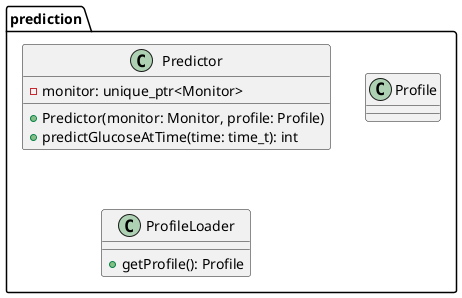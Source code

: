 @startuml

namespace prediction {
class Predictor {
  + Predictor(monitor: Monitor, profile: Profile)
  - monitor: unique_ptr<Monitor>
  + predictGlucoseAtTime(time: time_t): int
}

class Profile {

}

class ProfileLoader {
  + getProfile(): Profile
}
}

@enduml
